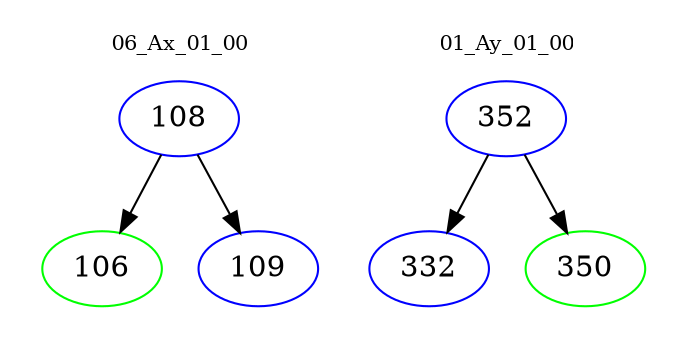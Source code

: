 digraph{
subgraph cluster_0 {
color = white
label = "06_Ax_01_00";
fontsize=10;
T0_108 [label="108", color="blue"]
T0_108 -> T0_106 [color="black"]
T0_106 [label="106", color="green"]
T0_108 -> T0_109 [color="black"]
T0_109 [label="109", color="blue"]
}
subgraph cluster_1 {
color = white
label = "01_Ay_01_00";
fontsize=10;
T1_352 [label="352", color="blue"]
T1_352 -> T1_332 [color="black"]
T1_332 [label="332", color="blue"]
T1_352 -> T1_350 [color="black"]
T1_350 [label="350", color="green"]
}
}
